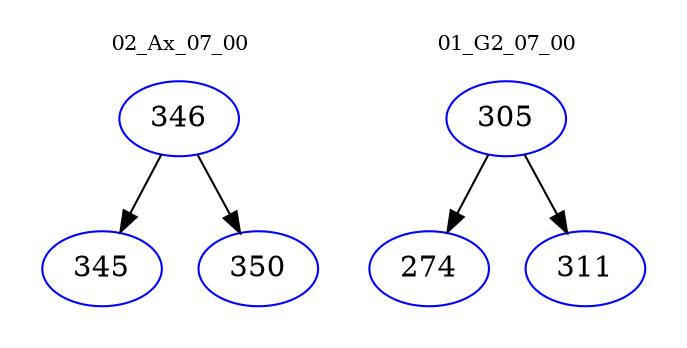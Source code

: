 digraph{
subgraph cluster_0 {
color = white
label = "02_Ax_07_00";
fontsize=10;
T0_346 [label="346", color="blue"]
T0_346 -> T0_345 [color="black"]
T0_345 [label="345", color="blue"]
T0_346 -> T0_350 [color="black"]
T0_350 [label="350", color="blue"]
}
subgraph cluster_1 {
color = white
label = "01_G2_07_00";
fontsize=10;
T1_305 [label="305", color="blue"]
T1_305 -> T1_274 [color="black"]
T1_274 [label="274", color="blue"]
T1_305 -> T1_311 [color="black"]
T1_311 [label="311", color="blue"]
}
}

